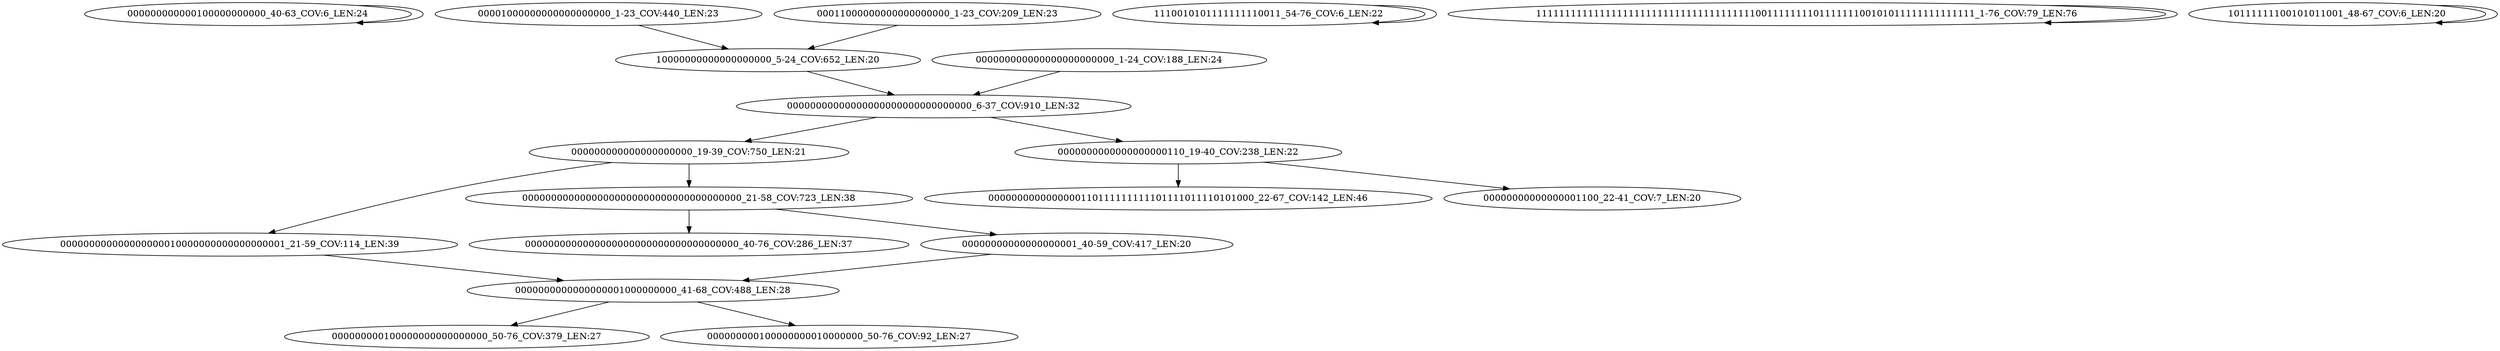 digraph G {
    "000000000000100000000000_40-63_COV:6_LEN:24" -> "000000000000100000000000_40-63_COV:6_LEN:24";
    "0000000000000000001000000000_41-68_COV:488_LEN:28" -> "000000000100000000000000000_50-76_COV:379_LEN:27";
    "0000000000000000001000000000_41-68_COV:488_LEN:28" -> "000000000100000000010000000_50-76_COV:92_LEN:27";
    "000000000000000000000_19-39_COV:750_LEN:21" -> "000000000000000000010000000000000000001_21-59_COV:114_LEN:39";
    "000000000000000000000_19-39_COV:750_LEN:21" -> "00000000000000000000000000000000000000_21-58_COV:723_LEN:38";
    "00001000000000000000000_1-23_COV:440_LEN:23" -> "10000000000000000000_5-24_COV:652_LEN:20";
    "000000000000000000010000000000000000001_21-59_COV:114_LEN:39" -> "0000000000000000001000000000_41-68_COV:488_LEN:28";
    "000000000000000000000000_1-24_COV:188_LEN:24" -> "00000000000000000000000000000000_6-37_COV:910_LEN:32";
    "0000000000000000000110_19-40_COV:238_LEN:22" -> "0000000000000000110111111111101111011110101000_22-67_COV:142_LEN:46";
    "0000000000000000000110_19-40_COV:238_LEN:22" -> "00000000000000001100_22-41_COV:7_LEN:20";
    "00000000000000000000000000000000000000_21-58_COV:723_LEN:38" -> "0000000000000000000000000000000000000_40-76_COV:286_LEN:37";
    "00000000000000000000000000000000000000_21-58_COV:723_LEN:38" -> "00000000000000000001_40-59_COV:417_LEN:20";
    "1110010101111111110011_54-76_COV:6_LEN:22" -> "1110010101111111110011_54-76_COV:6_LEN:22";
    "00000000000000000000000000000000_6-37_COV:910_LEN:32" -> "000000000000000000000_19-39_COV:750_LEN:21";
    "00000000000000000000000000000000_6-37_COV:910_LEN:32" -> "0000000000000000000110_19-40_COV:238_LEN:22";
    "1111111111111111111111111111111111111100111111110111111100101011111111111111_1-76_COV:79_LEN:76" -> "1111111111111111111111111111111111111100111111110111111100101011111111111111_1-76_COV:79_LEN:76";
    "00000000000000000001_40-59_COV:417_LEN:20" -> "0000000000000000001000000000_41-68_COV:488_LEN:28";
    "00011000000000000000000_1-23_COV:209_LEN:23" -> "10000000000000000000_5-24_COV:652_LEN:20";
    "10111111100101011001_48-67_COV:6_LEN:20" -> "10111111100101011001_48-67_COV:6_LEN:20";
    "10000000000000000000_5-24_COV:652_LEN:20" -> "00000000000000000000000000000000_6-37_COV:910_LEN:32";
}
